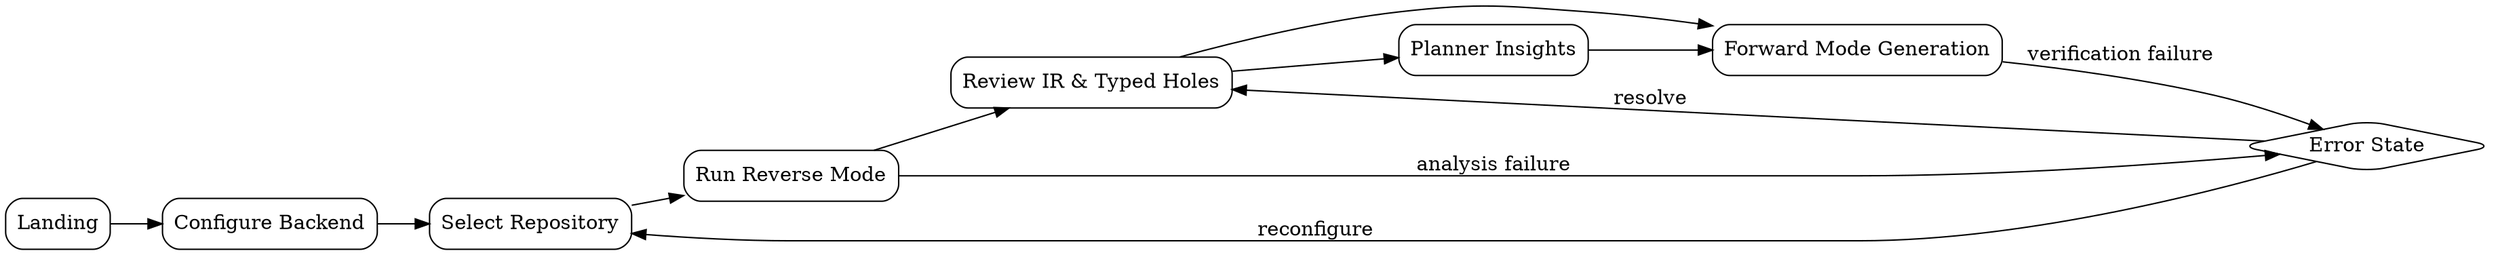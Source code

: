 digraph WebAppFlow {
    rankdir=LR;
    node [shape=rectangle, style=rounded];

    Start [label="Landing"];
    Config [label="Configure Backend"];
    Repo [label="Select Repository"];
    Reverse [label="Run Reverse Mode"];
    ReviewIR [label="Review IR & Typed Holes"];
    Forward [label="Forward Mode Generation"];
    Planner [label="Planner Insights"];
    Errors [label="Error State", shape=diamond];

    Start -> Config -> Repo -> Reverse -> ReviewIR -> Forward;
    ReviewIR -> Planner;
    Planner -> Forward;
    Reverse -> Errors [label="analysis failure"];
    Forward -> Errors [label="verification failure"];
    Errors -> ReviewIR [label="resolve"];
    Errors -> Repo [label="reconfigure"];
}
